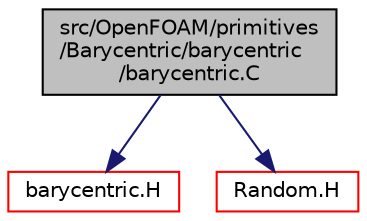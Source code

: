 digraph "src/OpenFOAM/primitives/Barycentric/barycentric/barycentric.C"
{
  bgcolor="transparent";
  edge [fontname="Helvetica",fontsize="10",labelfontname="Helvetica",labelfontsize="10"];
  node [fontname="Helvetica",fontsize="10",shape=record];
  Node1 [label="src/OpenFOAM/primitives\l/Barycentric/barycentric\l/barycentric.C",height=0.2,width=0.4,color="black", fillcolor="grey75", style="filled" fontcolor="black"];
  Node1 -> Node2 [color="midnightblue",fontsize="10",style="solid",fontname="Helvetica"];
  Node2 [label="barycentric.H",height=0.2,width=0.4,color="red",URL="$barycentric_8H.html"];
  Node1 -> Node3 [color="midnightblue",fontsize="10",style="solid",fontname="Helvetica"];
  Node3 [label="Random.H",height=0.2,width=0.4,color="red",URL="$Random_8H.html"];
}

